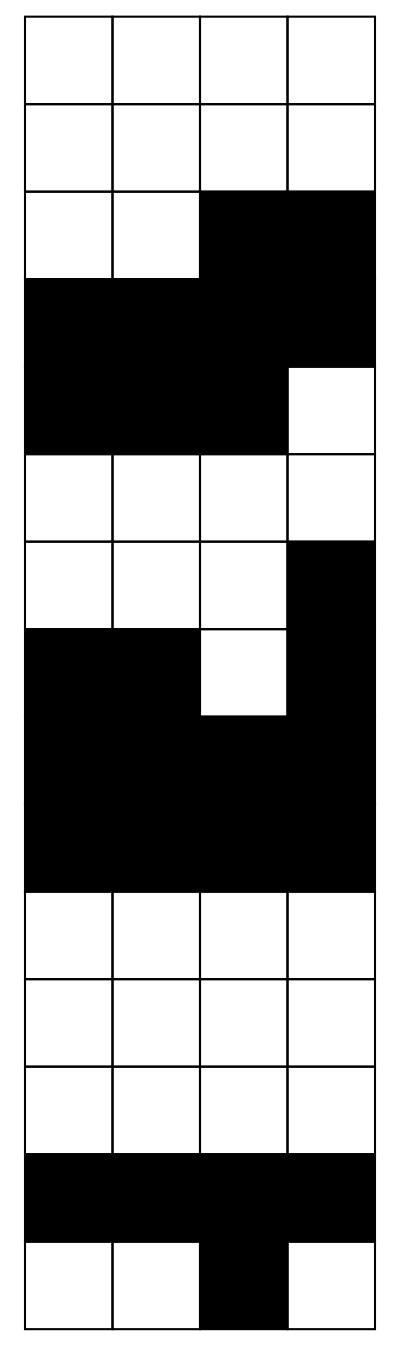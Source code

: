 digraph structs {
	node [shape=plaintext]
	patron [label=<
<TABLE BORDER="0" CELLBORDER="1" CELLSPACING="0" CELLPADDING="20">
<TR>
<TD></TD>
<TD></TD>
<TD></TD>
<TD></TD>
</TR><TR>
<TD></TD>
<TD></TD>
<TD></TD>
<TD></TD>
</TR><TR>
<TD></TD>
<TD></TD>
<TD bgcolor="black"></TD>
<TD bgcolor="black"></TD>
</TR><TR>
<TD bgcolor="black"></TD>
<TD bgcolor="black"></TD>
<TD bgcolor="black"></TD>
<TD bgcolor="black"></TD>
</TR><TR>
<TD bgcolor="black"></TD>
<TD bgcolor="black"></TD>
<TD bgcolor="black"></TD>
<TD></TD>
</TR><TR>
<TD></TD>
<TD></TD>
<TD></TD>
<TD></TD>
</TR><TR>
<TD></TD>
<TD></TD>
<TD></TD>
<TD bgcolor="black"></TD>
</TR><TR>
<TD bgcolor="black"></TD>
<TD bgcolor="black"></TD>
<TD></TD>
<TD bgcolor="black"></TD>
</TR><TR>
<TD bgcolor="black"></TD>
<TD bgcolor="black"></TD>
<TD bgcolor="black"></TD>
<TD bgcolor="black"></TD>
</TR><TR>
<TD bgcolor="black"></TD>
<TD bgcolor="black"></TD>
<TD bgcolor="black"></TD>
<TD bgcolor="black"></TD>
</TR><TR>
<TD></TD>
<TD></TD>
<TD></TD>
<TD></TD>
</TR><TR>
<TD></TD>
<TD></TD>
<TD></TD>
<TD></TD>
</TR><TR>
<TD></TD>
<TD></TD>
<TD></TD>
<TD></TD>
</TR><TR>
<TD bgcolor="black"></TD>
<TD bgcolor="black"></TD>
<TD bgcolor="black"></TD>
<TD bgcolor="black"></TD>
</TR><TR>
<TD></TD>
<TD></TD>
<TD bgcolor="black"></TD>
<TD></TD>
</TR></TABLE>>]
}